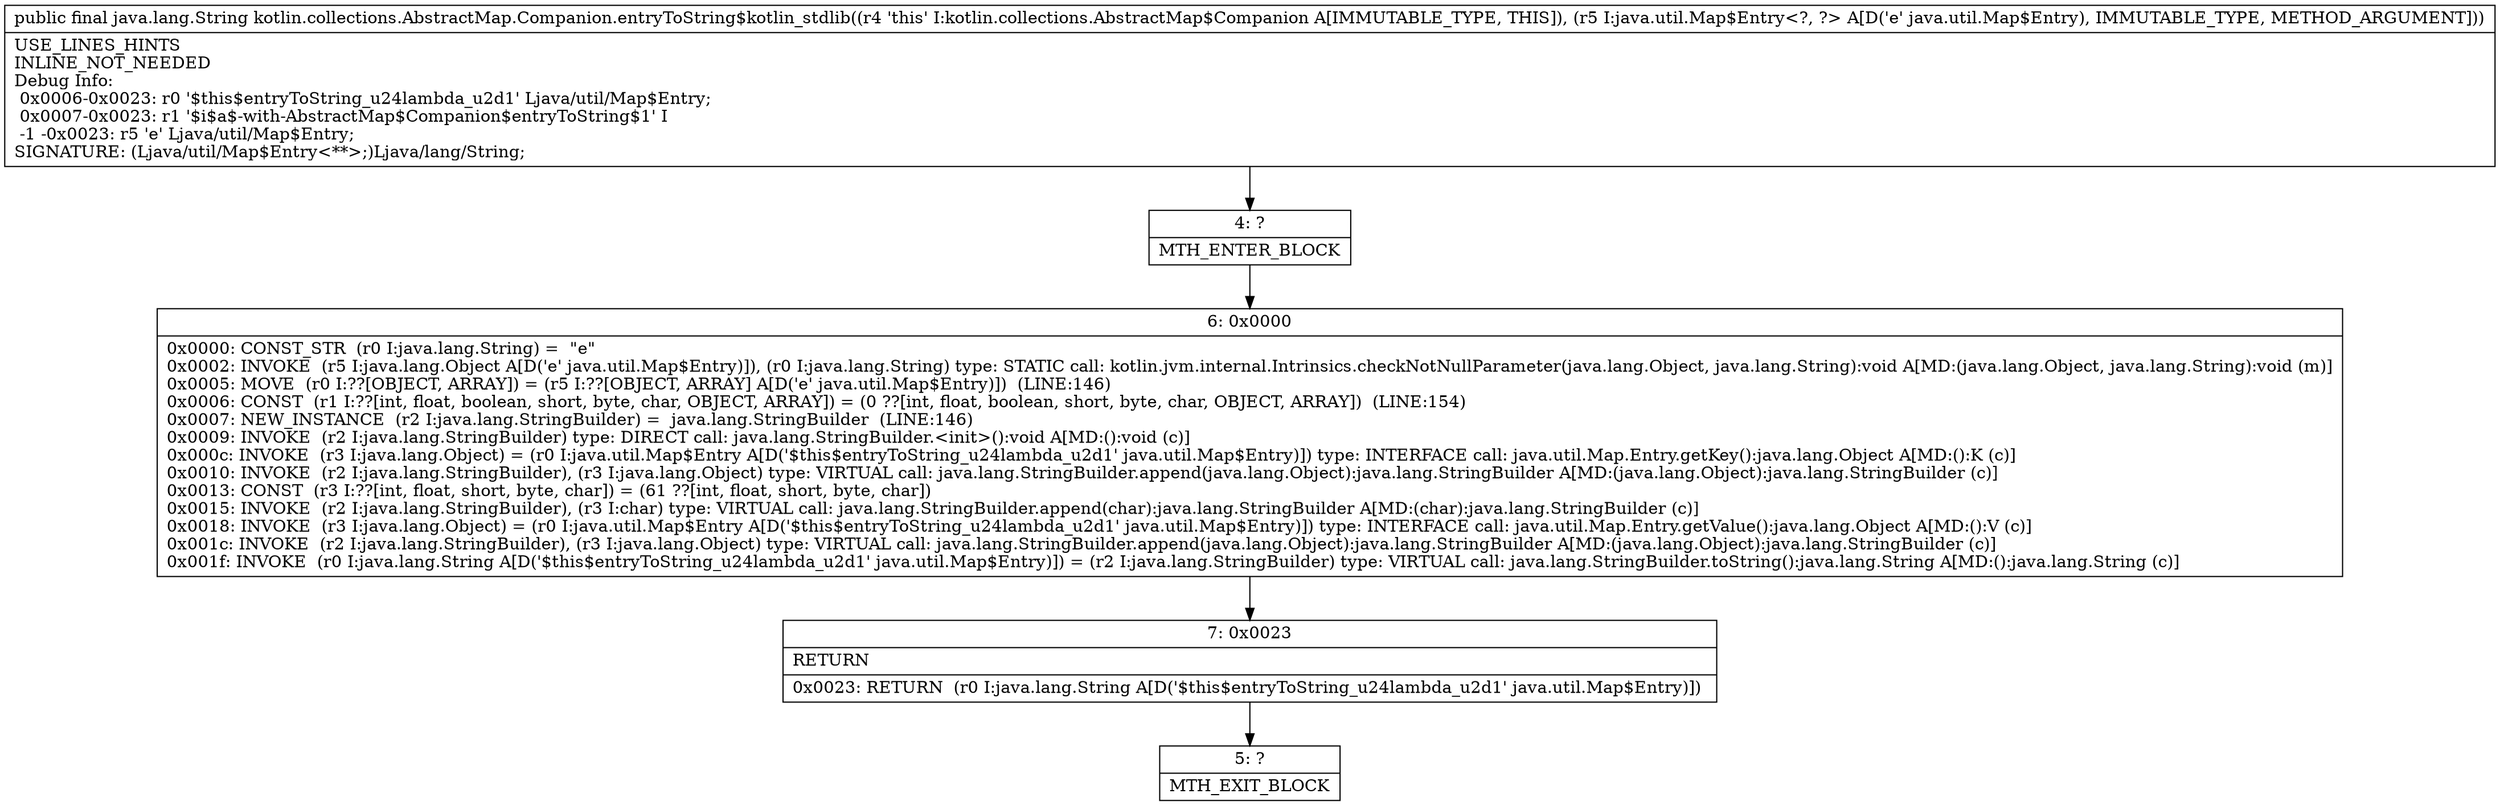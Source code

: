 digraph "CFG forkotlin.collections.AbstractMap.Companion.entryToString$kotlin_stdlib(Ljava\/util\/Map$Entry;)Ljava\/lang\/String;" {
Node_4 [shape=record,label="{4\:\ ?|MTH_ENTER_BLOCK\l}"];
Node_6 [shape=record,label="{6\:\ 0x0000|0x0000: CONST_STR  (r0 I:java.lang.String) =  \"e\" \l0x0002: INVOKE  (r5 I:java.lang.Object A[D('e' java.util.Map$Entry)]), (r0 I:java.lang.String) type: STATIC call: kotlin.jvm.internal.Intrinsics.checkNotNullParameter(java.lang.Object, java.lang.String):void A[MD:(java.lang.Object, java.lang.String):void (m)]\l0x0005: MOVE  (r0 I:??[OBJECT, ARRAY]) = (r5 I:??[OBJECT, ARRAY] A[D('e' java.util.Map$Entry)])  (LINE:146)\l0x0006: CONST  (r1 I:??[int, float, boolean, short, byte, char, OBJECT, ARRAY]) = (0 ??[int, float, boolean, short, byte, char, OBJECT, ARRAY])  (LINE:154)\l0x0007: NEW_INSTANCE  (r2 I:java.lang.StringBuilder) =  java.lang.StringBuilder  (LINE:146)\l0x0009: INVOKE  (r2 I:java.lang.StringBuilder) type: DIRECT call: java.lang.StringBuilder.\<init\>():void A[MD:():void (c)]\l0x000c: INVOKE  (r3 I:java.lang.Object) = (r0 I:java.util.Map$Entry A[D('$this$entryToString_u24lambda_u2d1' java.util.Map$Entry)]) type: INTERFACE call: java.util.Map.Entry.getKey():java.lang.Object A[MD:():K (c)]\l0x0010: INVOKE  (r2 I:java.lang.StringBuilder), (r3 I:java.lang.Object) type: VIRTUAL call: java.lang.StringBuilder.append(java.lang.Object):java.lang.StringBuilder A[MD:(java.lang.Object):java.lang.StringBuilder (c)]\l0x0013: CONST  (r3 I:??[int, float, short, byte, char]) = (61 ??[int, float, short, byte, char]) \l0x0015: INVOKE  (r2 I:java.lang.StringBuilder), (r3 I:char) type: VIRTUAL call: java.lang.StringBuilder.append(char):java.lang.StringBuilder A[MD:(char):java.lang.StringBuilder (c)]\l0x0018: INVOKE  (r3 I:java.lang.Object) = (r0 I:java.util.Map$Entry A[D('$this$entryToString_u24lambda_u2d1' java.util.Map$Entry)]) type: INTERFACE call: java.util.Map.Entry.getValue():java.lang.Object A[MD:():V (c)]\l0x001c: INVOKE  (r2 I:java.lang.StringBuilder), (r3 I:java.lang.Object) type: VIRTUAL call: java.lang.StringBuilder.append(java.lang.Object):java.lang.StringBuilder A[MD:(java.lang.Object):java.lang.StringBuilder (c)]\l0x001f: INVOKE  (r0 I:java.lang.String A[D('$this$entryToString_u24lambda_u2d1' java.util.Map$Entry)]) = (r2 I:java.lang.StringBuilder) type: VIRTUAL call: java.lang.StringBuilder.toString():java.lang.String A[MD:():java.lang.String (c)]\l}"];
Node_7 [shape=record,label="{7\:\ 0x0023|RETURN\l|0x0023: RETURN  (r0 I:java.lang.String A[D('$this$entryToString_u24lambda_u2d1' java.util.Map$Entry)]) \l}"];
Node_5 [shape=record,label="{5\:\ ?|MTH_EXIT_BLOCK\l}"];
MethodNode[shape=record,label="{public final java.lang.String kotlin.collections.AbstractMap.Companion.entryToString$kotlin_stdlib((r4 'this' I:kotlin.collections.AbstractMap$Companion A[IMMUTABLE_TYPE, THIS]), (r5 I:java.util.Map$Entry\<?, ?\> A[D('e' java.util.Map$Entry), IMMUTABLE_TYPE, METHOD_ARGUMENT]))  | USE_LINES_HINTS\lINLINE_NOT_NEEDED\lDebug Info:\l  0x0006\-0x0023: r0 '$this$entryToString_u24lambda_u2d1' Ljava\/util\/Map$Entry;\l  0x0007\-0x0023: r1 '$i$a$\-with\-AbstractMap$Companion$entryToString$1' I\l  \-1 \-0x0023: r5 'e' Ljava\/util\/Map$Entry;\lSIGNATURE: (Ljava\/util\/Map$Entry\<**\>;)Ljava\/lang\/String;\l}"];
MethodNode -> Node_4;Node_4 -> Node_6;
Node_6 -> Node_7;
Node_7 -> Node_5;
}

